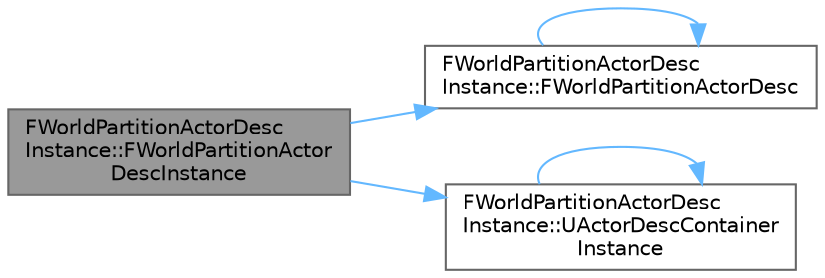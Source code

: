 digraph "FWorldPartitionActorDescInstance::FWorldPartitionActorDescInstance"
{
 // INTERACTIVE_SVG=YES
 // LATEX_PDF_SIZE
  bgcolor="transparent";
  edge [fontname=Helvetica,fontsize=10,labelfontname=Helvetica,labelfontsize=10];
  node [fontname=Helvetica,fontsize=10,shape=box,height=0.2,width=0.4];
  rankdir="LR";
  Node1 [id="Node000001",label="FWorldPartitionActorDesc\lInstance::FWorldPartitionActor\lDescInstance",height=0.2,width=0.4,color="gray40", fillcolor="grey60", style="filled", fontcolor="black",tooltip=" "];
  Node1 -> Node2 [id="edge1_Node000001_Node000002",color="steelblue1",style="solid",tooltip=" "];
  Node2 [id="Node000002",label="FWorldPartitionActorDesc\lInstance::FWorldPartitionActorDesc",height=0.2,width=0.4,color="grey40", fillcolor="white", style="filled",URL="$d5/d70/classFWorldPartitionActorDescInstance.html#aa0f290b253e54e4fa303792905191a0f",tooltip=" "];
  Node2 -> Node2 [id="edge2_Node000002_Node000002",color="steelblue1",style="solid",tooltip=" "];
  Node1 -> Node3 [id="edge3_Node000001_Node000003",color="steelblue1",style="solid",tooltip=" "];
  Node3 [id="Node000003",label="FWorldPartitionActorDesc\lInstance::UActorDescContainer\lInstance",height=0.2,width=0.4,color="grey40", fillcolor="white", style="filled",URL="$d5/d70/classFWorldPartitionActorDescInstance.html#a2f3d26a57f8fcc67b6ef7508e1f138a5",tooltip=" "];
  Node3 -> Node3 [id="edge4_Node000003_Node000003",color="steelblue1",style="solid",tooltip=" "];
}
